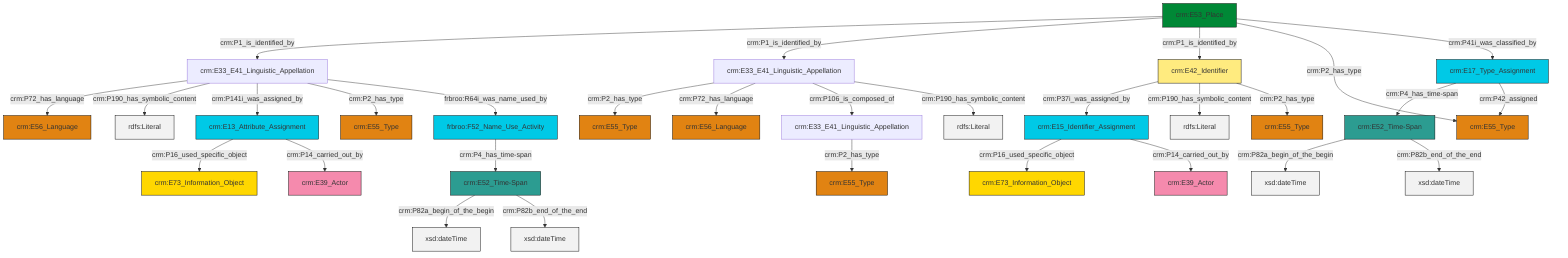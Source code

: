 graph TD
classDef Literal fill:#f2f2f2,stroke:#000000;
classDef CRM_Entity fill:#FFFFFF,stroke:#000000;
classDef Temporal_Entity fill:#00C9E6, stroke:#000000;
classDef Type fill:#E18312, stroke:#000000;
classDef Time-Span fill:#2C9C91, stroke:#000000;
classDef Appellation fill:#FFEB7F, stroke:#000000;
classDef Place fill:#008836, stroke:#000000;
classDef Persistent_Item fill:#B266B2, stroke:#000000;
classDef Conceptual_Object fill:#FFD700, stroke:#000000;
classDef Physical_Thing fill:#D2B48C, stroke:#000000;
classDef Actor fill:#f58aad, stroke:#000000;
classDef PC_Classes fill:#4ce600, stroke:#000000;
classDef Multi fill:#cccccc,stroke:#000000;

0["crm:E33_E41_Linguistic_Appellation"]:::Default -->|crm:P72_has_language| 1["crm:E56_Language"]:::Type
0["crm:E33_E41_Linguistic_Appellation"]:::Default -->|crm:P190_has_symbolic_content| 2[rdfs:Literal]:::Literal
3["crm:E42_Identifier"]:::Appellation -->|crm:P37i_was_assigned_by| 4["crm:E15_Identifier_Assignment"]:::Temporal_Entity
0["crm:E33_E41_Linguistic_Appellation"]:::Default -->|crm:P141i_was_assigned_by| 7["crm:E13_Attribute_Assignment"]:::Temporal_Entity
8["crm:E17_Type_Assignment"]:::Temporal_Entity -->|crm:P4_has_time-span| 9["crm:E52_Time-Span"]:::Time-Span
12["crm:E33_E41_Linguistic_Appellation"]:::Default -->|crm:P2_has_type| 13["crm:E55_Type"]:::Type
7["crm:E13_Attribute_Assignment"]:::Temporal_Entity -->|crm:P16_used_specific_object| 21["crm:E73_Information_Object"]:::Conceptual_Object
22["crm:E53_Place"]:::Place -->|crm:P1_is_identified_by| 0["crm:E33_E41_Linguistic_Appellation"]:::Default
3["crm:E42_Identifier"]:::Appellation -->|crm:P190_has_symbolic_content| 23[rdfs:Literal]:::Literal
12["crm:E33_E41_Linguistic_Appellation"]:::Default -->|crm:P72_has_language| 26["crm:E56_Language"]:::Type
22["crm:E53_Place"]:::Place -->|crm:P1_is_identified_by| 12["crm:E33_E41_Linguistic_Appellation"]:::Default
16["frbroo:F52_Name_Use_Activity"]:::Temporal_Entity -->|crm:P4_has_time-span| 30["crm:E52_Time-Span"]:::Time-Span
9["crm:E52_Time-Span"]:::Time-Span -->|crm:P82a_begin_of_the_begin| 31[xsd:dateTime]:::Literal
9["crm:E52_Time-Span"]:::Time-Span -->|crm:P82b_end_of_the_end| 32[xsd:dateTime]:::Literal
30["crm:E52_Time-Span"]:::Time-Span -->|crm:P82a_begin_of_the_begin| 33[xsd:dateTime]:::Literal
4["crm:E15_Identifier_Assignment"]:::Temporal_Entity -->|crm:P16_used_specific_object| 34["crm:E73_Information_Object"]:::Conceptual_Object
0["crm:E33_E41_Linguistic_Appellation"]:::Default -->|crm:P2_has_type| 10["crm:E55_Type"]:::Type
30["crm:E52_Time-Span"]:::Time-Span -->|crm:P82b_end_of_the_end| 35[xsd:dateTime]:::Literal
12["crm:E33_E41_Linguistic_Appellation"]:::Default -->|crm:P106_is_composed_of| 24["crm:E33_E41_Linguistic_Appellation"]:::Default
0["crm:E33_E41_Linguistic_Appellation"]:::Default -->|frbroo:R64i_was_name_used_by| 16["frbroo:F52_Name_Use_Activity"]:::Temporal_Entity
22["crm:E53_Place"]:::Place -->|crm:P1_is_identified_by| 3["crm:E42_Identifier"]:::Appellation
8["crm:E17_Type_Assignment"]:::Temporal_Entity -->|crm:P42_assigned| 36["crm:E55_Type"]:::Type
22["crm:E53_Place"]:::Place -->|crm:P2_has_type| 36["crm:E55_Type"]:::Type
4["crm:E15_Identifier_Assignment"]:::Temporal_Entity -->|crm:P14_carried_out_by| 5["crm:E39_Actor"]:::Actor
22["crm:E53_Place"]:::Place -->|crm:P41i_was_classified_by| 8["crm:E17_Type_Assignment"]:::Temporal_Entity
12["crm:E33_E41_Linguistic_Appellation"]:::Default -->|crm:P190_has_symbolic_content| 51[rdfs:Literal]:::Literal
7["crm:E13_Attribute_Assignment"]:::Temporal_Entity -->|crm:P14_carried_out_by| 46["crm:E39_Actor"]:::Actor
3["crm:E42_Identifier"]:::Appellation -->|crm:P2_has_type| 28["crm:E55_Type"]:::Type
24["crm:E33_E41_Linguistic_Appellation"]:::Default -->|crm:P2_has_type| 18["crm:E55_Type"]:::Type